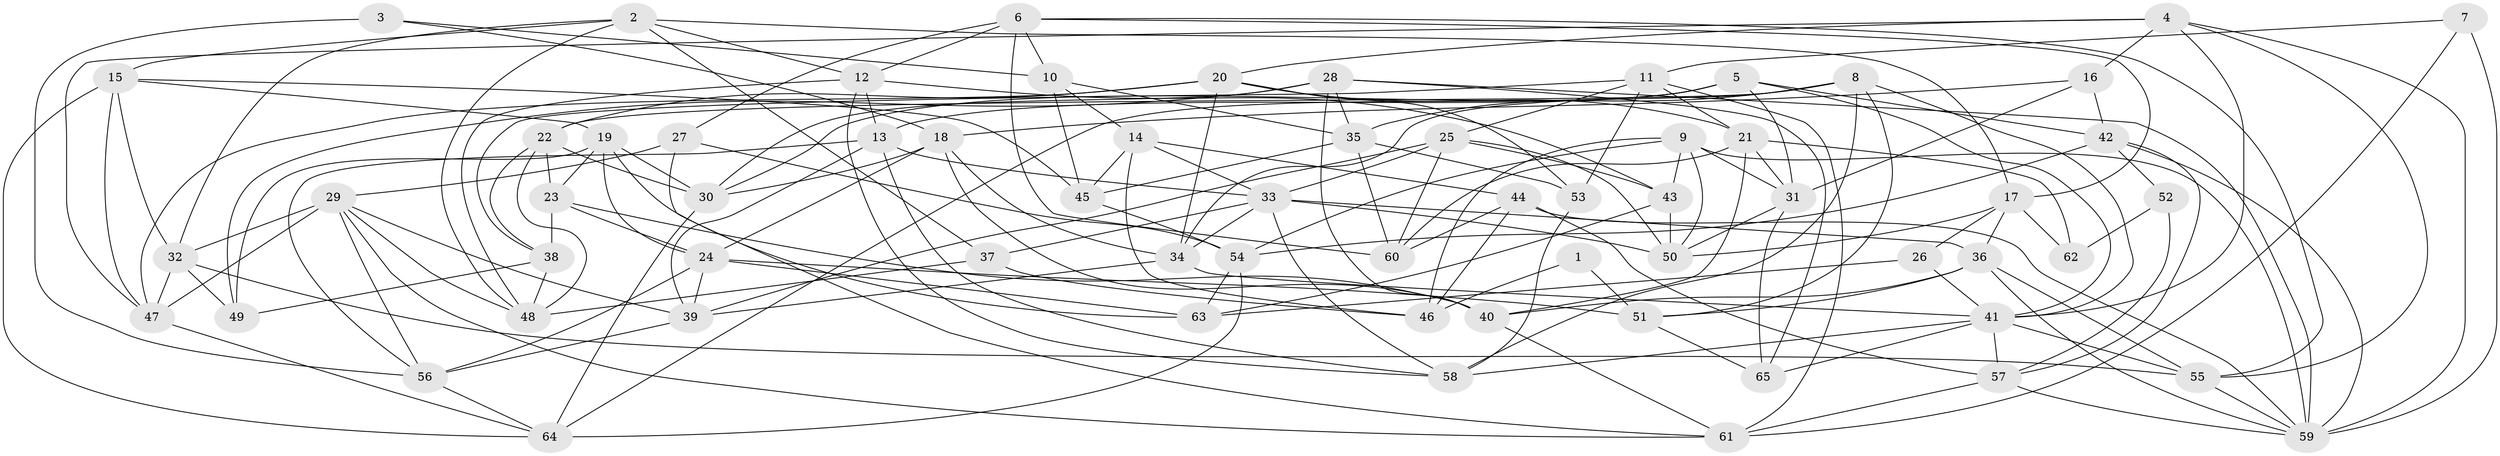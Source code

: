 // original degree distribution, {4: 1.0}
// Generated by graph-tools (version 1.1) at 2025/02/03/09/25 03:02:57]
// undirected, 65 vertices, 179 edges
graph export_dot {
graph [start="1"]
  node [color=gray90,style=filled];
  1;
  2;
  3;
  4;
  5;
  6;
  7;
  8;
  9;
  10;
  11;
  12;
  13;
  14;
  15;
  16;
  17;
  18;
  19;
  20;
  21;
  22;
  23;
  24;
  25;
  26;
  27;
  28;
  29;
  30;
  31;
  32;
  33;
  34;
  35;
  36;
  37;
  38;
  39;
  40;
  41;
  42;
  43;
  44;
  45;
  46;
  47;
  48;
  49;
  50;
  51;
  52;
  53;
  54;
  55;
  56;
  57;
  58;
  59;
  60;
  61;
  62;
  63;
  64;
  65;
  1 -- 46 [weight=2.0];
  1 -- 51 [weight=2.0];
  2 -- 12 [weight=1.0];
  2 -- 15 [weight=1.0];
  2 -- 17 [weight=1.0];
  2 -- 32 [weight=1.0];
  2 -- 37 [weight=1.0];
  2 -- 48 [weight=1.0];
  3 -- 10 [weight=2.0];
  3 -- 18 [weight=1.0];
  3 -- 56 [weight=1.0];
  4 -- 16 [weight=1.0];
  4 -- 20 [weight=1.0];
  4 -- 41 [weight=1.0];
  4 -- 47 [weight=1.0];
  4 -- 55 [weight=1.0];
  4 -- 59 [weight=1.0];
  5 -- 13 [weight=1.0];
  5 -- 30 [weight=1.0];
  5 -- 31 [weight=1.0];
  5 -- 41 [weight=1.0];
  5 -- 42 [weight=1.0];
  5 -- 64 [weight=1.0];
  6 -- 10 [weight=1.0];
  6 -- 12 [weight=1.0];
  6 -- 17 [weight=1.0];
  6 -- 27 [weight=1.0];
  6 -- 55 [weight=1.0];
  6 -- 60 [weight=1.0];
  7 -- 11 [weight=1.0];
  7 -- 59 [weight=2.0];
  7 -- 61 [weight=1.0];
  8 -- 22 [weight=1.0];
  8 -- 34 [weight=1.0];
  8 -- 35 [weight=1.0];
  8 -- 41 [weight=1.0];
  8 -- 51 [weight=1.0];
  8 -- 58 [weight=1.0];
  9 -- 31 [weight=1.0];
  9 -- 43 [weight=1.0];
  9 -- 46 [weight=1.0];
  9 -- 50 [weight=1.0];
  9 -- 54 [weight=1.0];
  9 -- 59 [weight=1.0];
  10 -- 14 [weight=1.0];
  10 -- 35 [weight=1.0];
  10 -- 45 [weight=1.0];
  11 -- 21 [weight=1.0];
  11 -- 25 [weight=1.0];
  11 -- 38 [weight=1.0];
  11 -- 53 [weight=1.0];
  11 -- 61 [weight=1.0];
  12 -- 13 [weight=1.0];
  12 -- 43 [weight=1.0];
  12 -- 48 [weight=1.0];
  12 -- 58 [weight=1.0];
  13 -- 33 [weight=1.0];
  13 -- 39 [weight=1.0];
  13 -- 56 [weight=1.0];
  13 -- 58 [weight=1.0];
  14 -- 33 [weight=1.0];
  14 -- 44 [weight=1.0];
  14 -- 45 [weight=2.0];
  14 -- 46 [weight=1.0];
  15 -- 19 [weight=1.0];
  15 -- 32 [weight=1.0];
  15 -- 45 [weight=1.0];
  15 -- 47 [weight=1.0];
  15 -- 64 [weight=1.0];
  16 -- 18 [weight=1.0];
  16 -- 31 [weight=1.0];
  16 -- 42 [weight=1.0];
  17 -- 26 [weight=1.0];
  17 -- 36 [weight=1.0];
  17 -- 50 [weight=1.0];
  17 -- 62 [weight=3.0];
  18 -- 24 [weight=1.0];
  18 -- 30 [weight=1.0];
  18 -- 34 [weight=1.0];
  18 -- 40 [weight=1.0];
  19 -- 23 [weight=1.0];
  19 -- 24 [weight=1.0];
  19 -- 30 [weight=1.0];
  19 -- 49 [weight=1.0];
  19 -- 63 [weight=1.0];
  20 -- 21 [weight=1.0];
  20 -- 22 [weight=1.0];
  20 -- 34 [weight=1.0];
  20 -- 47 [weight=1.0];
  20 -- 53 [weight=1.0];
  21 -- 31 [weight=1.0];
  21 -- 40 [weight=1.0];
  21 -- 60 [weight=1.0];
  21 -- 62 [weight=1.0];
  22 -- 23 [weight=1.0];
  22 -- 30 [weight=1.0];
  22 -- 38 [weight=1.0];
  22 -- 48 [weight=1.0];
  23 -- 24 [weight=2.0];
  23 -- 38 [weight=1.0];
  23 -- 40 [weight=1.0];
  24 -- 39 [weight=1.0];
  24 -- 51 [weight=1.0];
  24 -- 56 [weight=1.0];
  24 -- 63 [weight=1.0];
  25 -- 33 [weight=1.0];
  25 -- 39 [weight=1.0];
  25 -- 43 [weight=1.0];
  25 -- 50 [weight=1.0];
  25 -- 60 [weight=1.0];
  26 -- 41 [weight=2.0];
  26 -- 63 [weight=1.0];
  27 -- 29 [weight=1.0];
  27 -- 54 [weight=1.0];
  27 -- 61 [weight=1.0];
  28 -- 30 [weight=1.0];
  28 -- 35 [weight=1.0];
  28 -- 40 [weight=1.0];
  28 -- 49 [weight=1.0];
  28 -- 59 [weight=1.0];
  28 -- 65 [weight=1.0];
  29 -- 32 [weight=1.0];
  29 -- 39 [weight=1.0];
  29 -- 47 [weight=1.0];
  29 -- 48 [weight=2.0];
  29 -- 56 [weight=1.0];
  29 -- 61 [weight=1.0];
  30 -- 64 [weight=1.0];
  31 -- 50 [weight=1.0];
  31 -- 65 [weight=1.0];
  32 -- 47 [weight=1.0];
  32 -- 49 [weight=1.0];
  32 -- 55 [weight=1.0];
  33 -- 34 [weight=1.0];
  33 -- 36 [weight=1.0];
  33 -- 37 [weight=1.0];
  33 -- 50 [weight=1.0];
  33 -- 58 [weight=1.0];
  34 -- 39 [weight=1.0];
  34 -- 41 [weight=1.0];
  35 -- 45 [weight=1.0];
  35 -- 53 [weight=1.0];
  35 -- 60 [weight=1.0];
  36 -- 40 [weight=1.0];
  36 -- 51 [weight=1.0];
  36 -- 55 [weight=1.0];
  36 -- 59 [weight=1.0];
  37 -- 46 [weight=1.0];
  37 -- 48 [weight=1.0];
  38 -- 48 [weight=2.0];
  38 -- 49 [weight=1.0];
  39 -- 56 [weight=1.0];
  40 -- 61 [weight=1.0];
  41 -- 55 [weight=1.0];
  41 -- 57 [weight=1.0];
  41 -- 58 [weight=1.0];
  41 -- 65 [weight=1.0];
  42 -- 52 [weight=1.0];
  42 -- 54 [weight=1.0];
  42 -- 57 [weight=1.0];
  42 -- 59 [weight=1.0];
  43 -- 50 [weight=1.0];
  43 -- 63 [weight=2.0];
  44 -- 46 [weight=1.0];
  44 -- 57 [weight=1.0];
  44 -- 59 [weight=1.0];
  44 -- 60 [weight=2.0];
  45 -- 54 [weight=1.0];
  47 -- 64 [weight=1.0];
  51 -- 65 [weight=1.0];
  52 -- 57 [weight=1.0];
  52 -- 62 [weight=2.0];
  53 -- 58 [weight=1.0];
  54 -- 63 [weight=1.0];
  54 -- 64 [weight=1.0];
  55 -- 59 [weight=1.0];
  56 -- 64 [weight=1.0];
  57 -- 59 [weight=1.0];
  57 -- 61 [weight=1.0];
}
